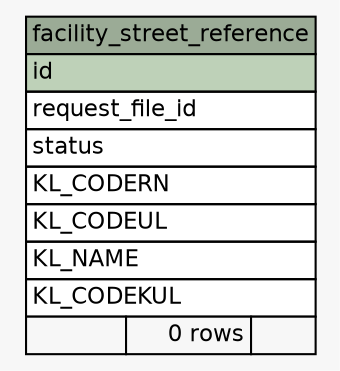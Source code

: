 // dot 2.28.0 on Windows 7 6.1
// SchemaSpy rev 590
digraph "facility_street_reference" {
  graph [
    rankdir="RL"
    bgcolor="#f7f7f7"
    nodesep="0.18"
    ranksep="0.46"
    fontname="Helvetica"
    fontsize="11"
  ];
  node [
    fontname="Helvetica"
    fontsize="11"
    shape="plaintext"
  ];
  edge [
    arrowsize="0.8"
  ];
  "facility_street_reference" [
    label=<
    <TABLE BORDER="0" CELLBORDER="1" CELLSPACING="0" BGCOLOR="#ffffff">
      <TR><TD COLSPAN="3" BGCOLOR="#9bab96" ALIGN="CENTER">facility_street_reference</TD></TR>
      <TR><TD PORT="id" COLSPAN="3" BGCOLOR="#bed1b8" ALIGN="LEFT">id</TD></TR>
      <TR><TD PORT="request_file_id" COLSPAN="3" ALIGN="LEFT">request_file_id</TD></TR>
      <TR><TD PORT="status" COLSPAN="3" ALIGN="LEFT">status</TD></TR>
      <TR><TD PORT="KL_CODERN" COLSPAN="3" ALIGN="LEFT">KL_CODERN</TD></TR>
      <TR><TD PORT="KL_CODEUL" COLSPAN="3" ALIGN="LEFT">KL_CODEUL</TD></TR>
      <TR><TD PORT="KL_NAME" COLSPAN="3" ALIGN="LEFT">KL_NAME</TD></TR>
      <TR><TD PORT="KL_CODEKUL" COLSPAN="3" ALIGN="LEFT">KL_CODEKUL</TD></TR>
      <TR><TD ALIGN="LEFT" BGCOLOR="#f7f7f7">  </TD><TD ALIGN="RIGHT" BGCOLOR="#f7f7f7">0 rows</TD><TD ALIGN="RIGHT" BGCOLOR="#f7f7f7">  </TD></TR>
    </TABLE>>
    URL="tables/facility_street_reference.html"
    tooltip="facility_street_reference"
  ];
}
